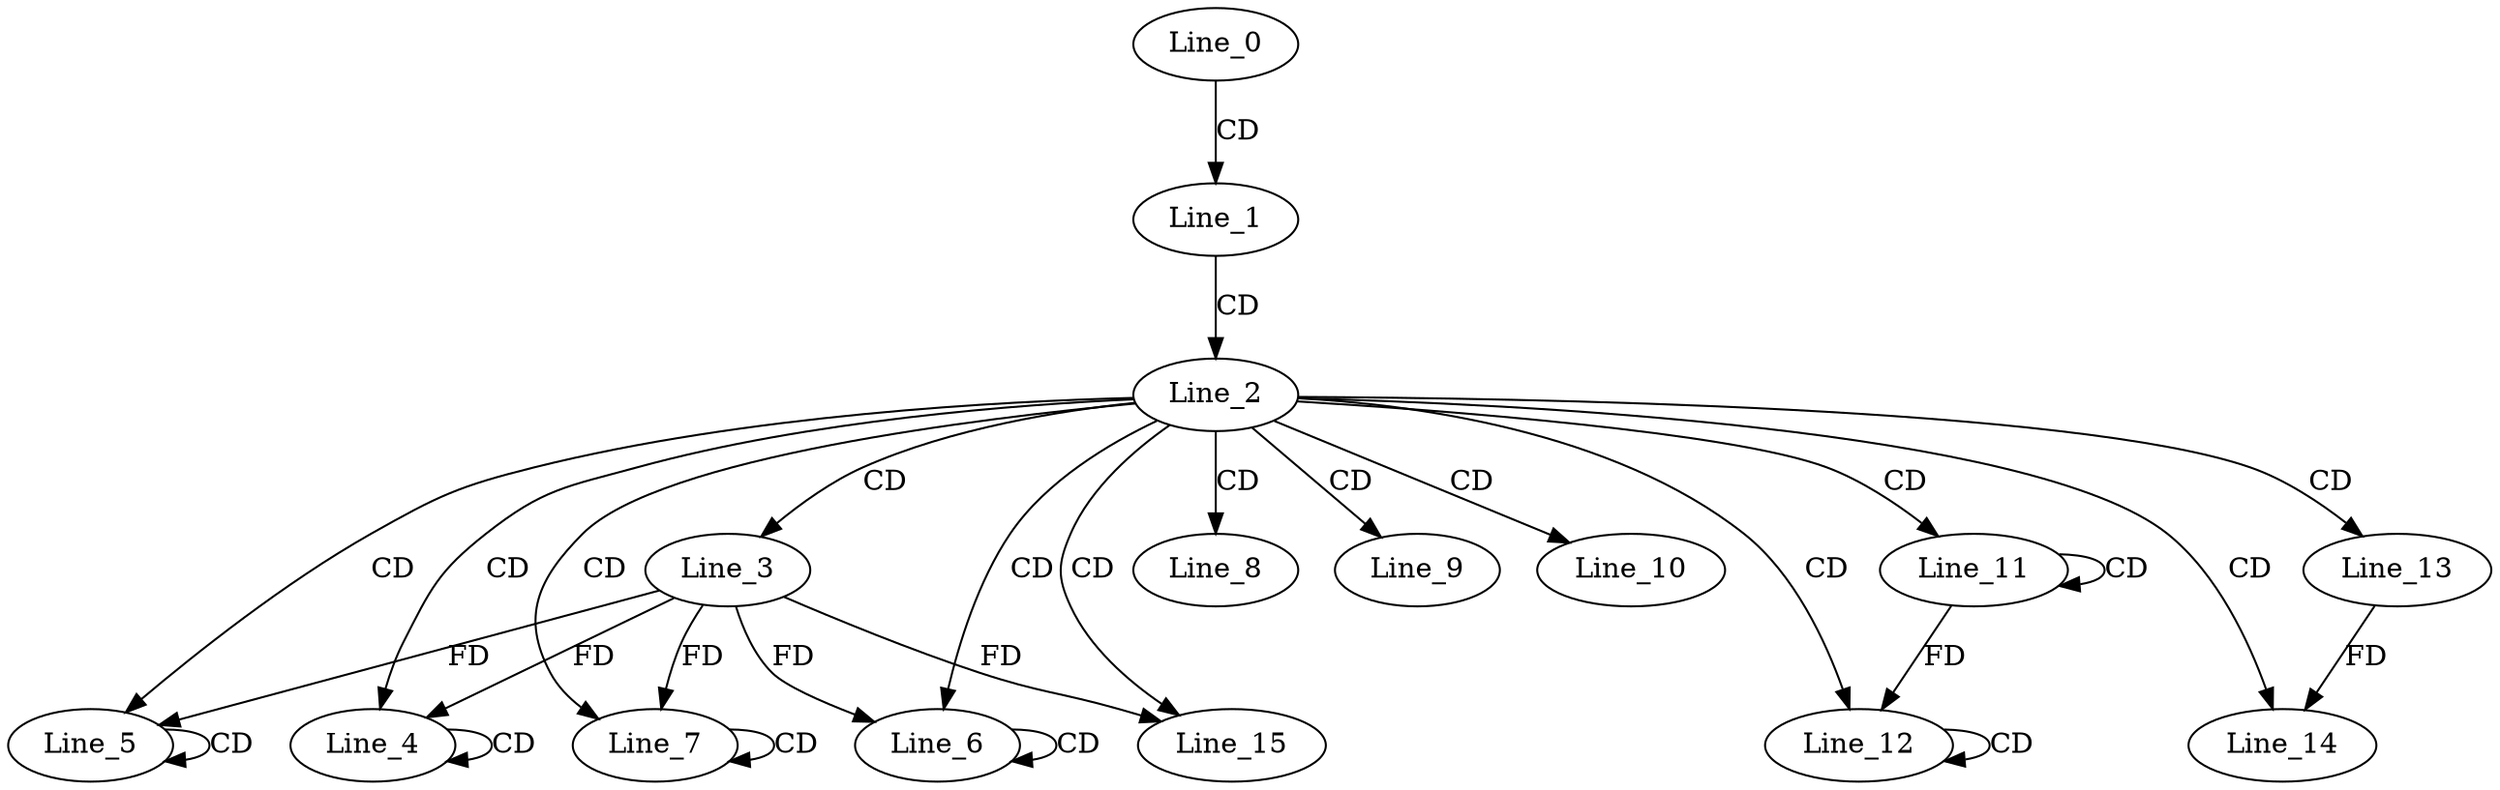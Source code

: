 digraph G {
  Line_0;
  Line_1;
  Line_2;
  Line_3;
  Line_4;
  Line_4;
  Line_5;
  Line_5;
  Line_6;
  Line_6;
  Line_7;
  Line_7;
  Line_8;
  Line_9;
  Line_10;
  Line_11;
  Line_11;
  Line_12;
  Line_12;
  Line_12;
  Line_13;
  Line_14;
  Line_14;
  Line_15;
  Line_0 -> Line_1 [ label="CD" ];
  Line_1 -> Line_2 [ label="CD" ];
  Line_2 -> Line_3 [ label="CD" ];
  Line_2 -> Line_4 [ label="CD" ];
  Line_4 -> Line_4 [ label="CD" ];
  Line_3 -> Line_4 [ label="FD" ];
  Line_2 -> Line_5 [ label="CD" ];
  Line_5 -> Line_5 [ label="CD" ];
  Line_3 -> Line_5 [ label="FD" ];
  Line_2 -> Line_6 [ label="CD" ];
  Line_6 -> Line_6 [ label="CD" ];
  Line_3 -> Line_6 [ label="FD" ];
  Line_2 -> Line_7 [ label="CD" ];
  Line_7 -> Line_7 [ label="CD" ];
  Line_3 -> Line_7 [ label="FD" ];
  Line_2 -> Line_8 [ label="CD" ];
  Line_2 -> Line_9 [ label="CD" ];
  Line_2 -> Line_10 [ label="CD" ];
  Line_2 -> Line_11 [ label="CD" ];
  Line_11 -> Line_11 [ label="CD" ];
  Line_2 -> Line_12 [ label="CD" ];
  Line_12 -> Line_12 [ label="CD" ];
  Line_11 -> Line_12 [ label="FD" ];
  Line_2 -> Line_13 [ label="CD" ];
  Line_2 -> Line_14 [ label="CD" ];
  Line_13 -> Line_14 [ label="FD" ];
  Line_2 -> Line_15 [ label="CD" ];
  Line_3 -> Line_15 [ label="FD" ];
}
